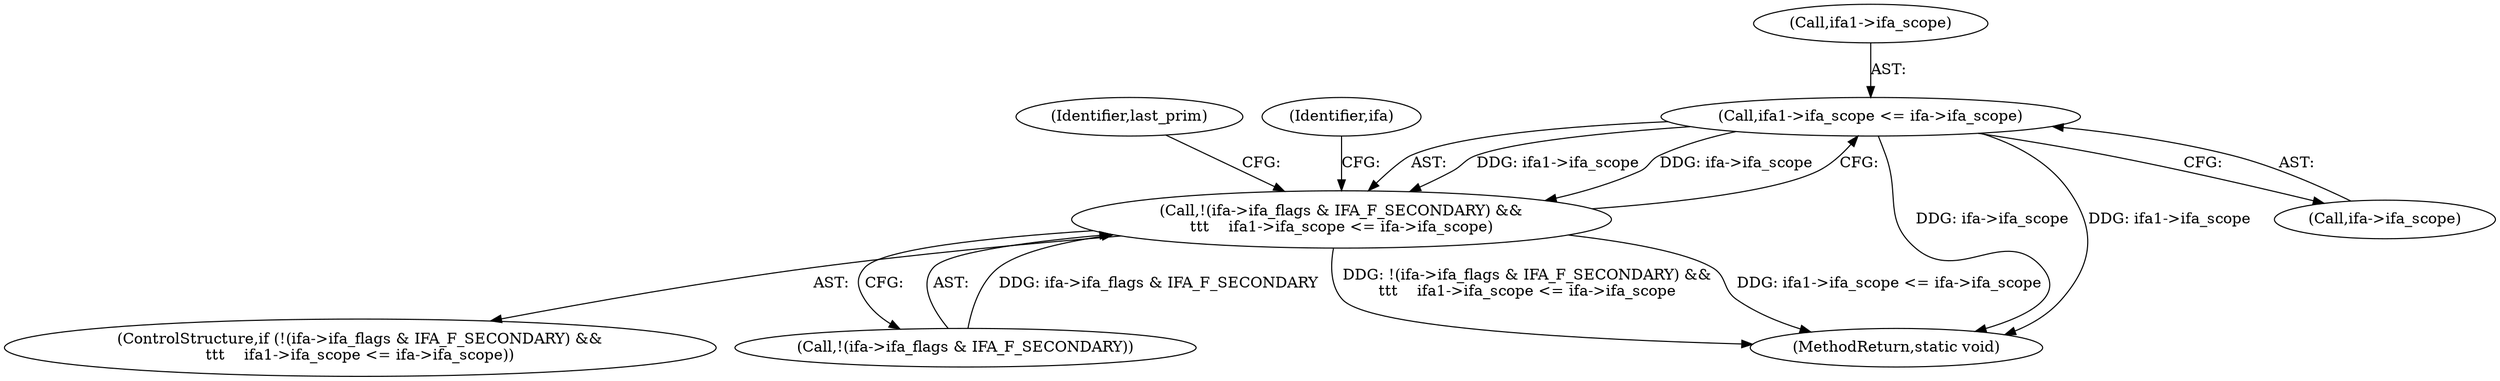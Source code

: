 digraph "0_linux_fbd40ea0180a2d328c5adc61414dc8bab9335ce2@pointer" {
"1000174" [label="(Call,ifa1->ifa_scope <= ifa->ifa_scope)"];
"1000167" [label="(Call,!(ifa->ifa_flags & IFA_F_SECONDARY) &&\n\t\t\t    ifa1->ifa_scope <= ifa->ifa_scope)"];
"1000166" [label="(ControlStructure,if (!(ifa->ifa_flags & IFA_F_SECONDARY) &&\n\t\t\t    ifa1->ifa_scope <= ifa->ifa_scope))"];
"1000174" [label="(Call,ifa1->ifa_scope <= ifa->ifa_scope)"];
"1000168" [label="(Call,!(ifa->ifa_flags & IFA_F_SECONDARY))"];
"1000175" [label="(Call,ifa1->ifa_scope)"];
"1000182" [label="(Identifier,last_prim)"];
"1000189" [label="(Identifier,ifa)"];
"1000373" [label="(MethodReturn,static void)"];
"1000167" [label="(Call,!(ifa->ifa_flags & IFA_F_SECONDARY) &&\n\t\t\t    ifa1->ifa_scope <= ifa->ifa_scope)"];
"1000178" [label="(Call,ifa->ifa_scope)"];
"1000174" -> "1000167"  [label="AST: "];
"1000174" -> "1000178"  [label="CFG: "];
"1000175" -> "1000174"  [label="AST: "];
"1000178" -> "1000174"  [label="AST: "];
"1000167" -> "1000174"  [label="CFG: "];
"1000174" -> "1000373"  [label="DDG: ifa->ifa_scope"];
"1000174" -> "1000373"  [label="DDG: ifa1->ifa_scope"];
"1000174" -> "1000167"  [label="DDG: ifa1->ifa_scope"];
"1000174" -> "1000167"  [label="DDG: ifa->ifa_scope"];
"1000167" -> "1000166"  [label="AST: "];
"1000167" -> "1000168"  [label="CFG: "];
"1000168" -> "1000167"  [label="AST: "];
"1000182" -> "1000167"  [label="CFG: "];
"1000189" -> "1000167"  [label="CFG: "];
"1000167" -> "1000373"  [label="DDG: !(ifa->ifa_flags & IFA_F_SECONDARY) &&\n\t\t\t    ifa1->ifa_scope <= ifa->ifa_scope"];
"1000167" -> "1000373"  [label="DDG: ifa1->ifa_scope <= ifa->ifa_scope"];
"1000168" -> "1000167"  [label="DDG: ifa->ifa_flags & IFA_F_SECONDARY"];
}
